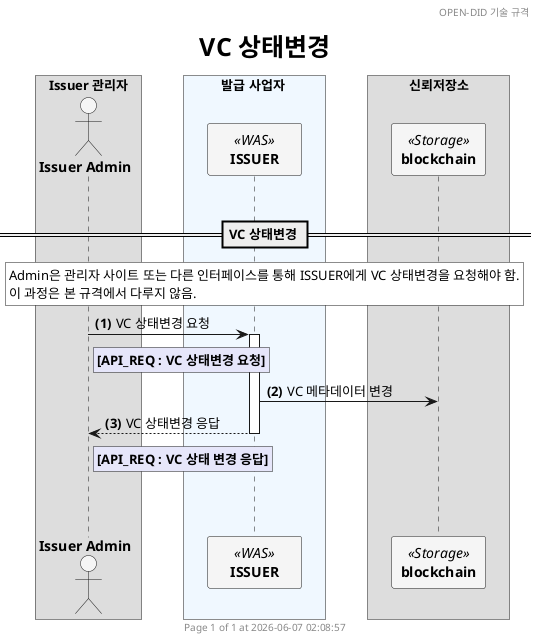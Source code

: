 
@startuml update_vc_status_simple_ko

'- - - - - - - - - - - - - - - - - - - - - - - - - - - - - - - - - - - - - - - - - - - - - - - - - - - - - - - - - - -
' 설정
'- - - - - - - - - - - - - - - - - - - - - - - - - - - - - - - - - - - - - - - - - - - - - - - - - - - - - - - - - - -
'=== Header and Footer ===
header OPEN-DID 기술 규격
footer
  	Page %page% of %lastpage% at %date("yyyy-MM-dd hh:mm:ss")
end footer

'=== 제목 ===
title
	<size:25>VC 상태변경</size>
end title

'=== 옵션 ===
' 자동채번: ex) "<b>000." => 앞에 0을 채워 3자리 숫자로 표시
autonumber "<b>(#)</b>"
' 페이지 하단 participant box 숨기기
'hide footbox

'=== Panticipants ===
skinparam ParticipantPadding 20
skinparam BoxPadding 20
skinparam MaxMessageSize 500
skinparam MinClassWidth 80

box Issuer 관리자
    actor "**Issuer Admin**" as ADMIN #WhiteSmoke
end box

box 발급 사업자 #AliceBlue
    participant "**ISSUER**" as ISSUER <<WAS>> #WhiteSmoke
end box

box 신뢰저장소
    participant "**blockchain**" as BC <<Storage>> #WhiteSmoke
end box 

'- - - - - - - - - - - - - - - - - - - - - - - - - - - - - - - - - - - - - - - - - - - - - - - - - - - - - - - - - - -
' 상수
'- - - - - - - - - - - - - - - - - - - - - - - - - - - - - - - - - - - - - - - - - - - - - - - - - - - - - - - - - - -


'- - - - - - - - - - - - - - - - - - - - - - - - - - - - - - - - - - - - - - - - - - - - - - - - - - - - - - - - - - -
' 내용
'- - - - - - - - - - - - - - - - - - - - - - - - - - - - - - - - - - - - - - - - - - - - - - - - - - - - - - - - - - -
|||

== VC 상태변경 ==
rnote across #white
    Admin은 관리자 사이트 또는 다른 인터페이스를 통해 ISSUER에게 VC 상태변경을 요청해야 함.
    이 과정은 본 규격에서 다루지 않음. 
end note

ADMIN -> ISSUER++: VC 상태변경 요청
rnote right of ADMIN #Lavender        
    **[API_REQ : VC 상태변경 요청]**
end note

ISSUER -> BC: VC 메타데이터 변경

ISSUER --> ADMIN--: VC 상태변경 응답
rnote right of ADMIN #Lavender        
    **[API_REQ : VC 상태 변경 응답]**
end note

|||
|||
@enduml


